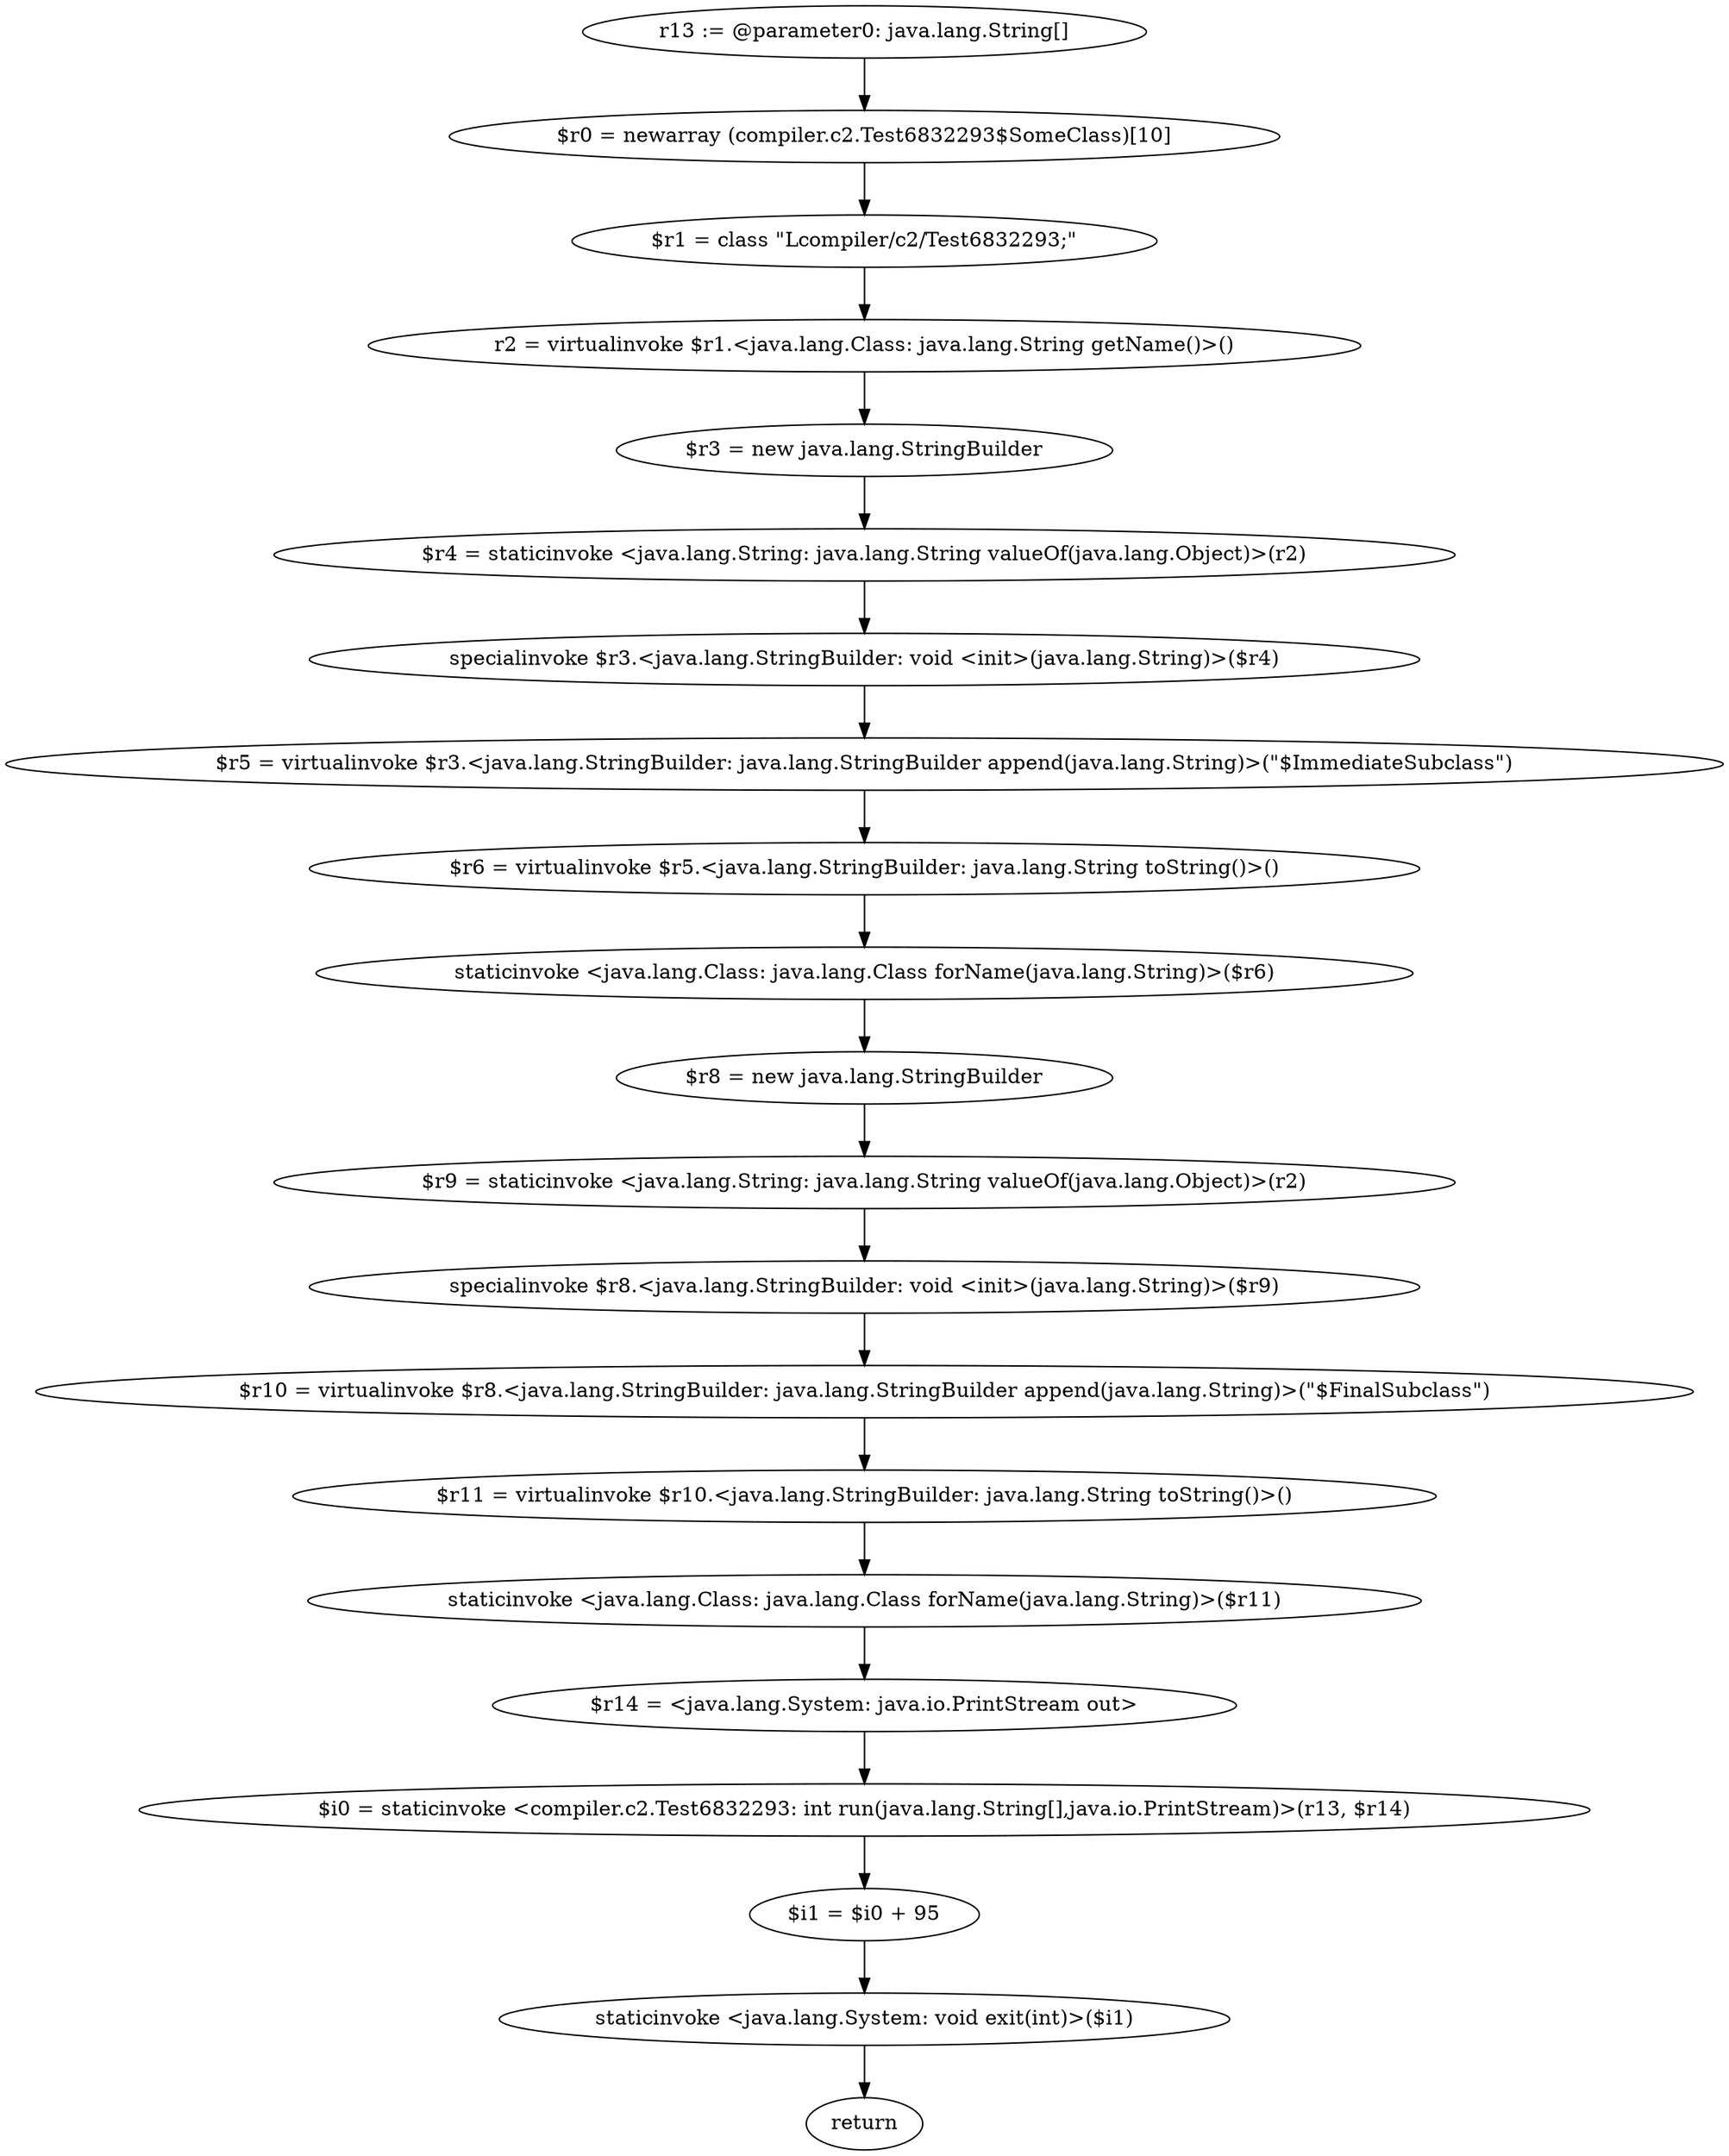 digraph "unitGraph" {
    "r13 := @parameter0: java.lang.String[]"
    "$r0 = newarray (compiler.c2.Test6832293$SomeClass)[10]"
    "$r1 = class \"Lcompiler/c2/Test6832293;\""
    "r2 = virtualinvoke $r1.<java.lang.Class: java.lang.String getName()>()"
    "$r3 = new java.lang.StringBuilder"
    "$r4 = staticinvoke <java.lang.String: java.lang.String valueOf(java.lang.Object)>(r2)"
    "specialinvoke $r3.<java.lang.StringBuilder: void <init>(java.lang.String)>($r4)"
    "$r5 = virtualinvoke $r3.<java.lang.StringBuilder: java.lang.StringBuilder append(java.lang.String)>(\"$ImmediateSubclass\")"
    "$r6 = virtualinvoke $r5.<java.lang.StringBuilder: java.lang.String toString()>()"
    "staticinvoke <java.lang.Class: java.lang.Class forName(java.lang.String)>($r6)"
    "$r8 = new java.lang.StringBuilder"
    "$r9 = staticinvoke <java.lang.String: java.lang.String valueOf(java.lang.Object)>(r2)"
    "specialinvoke $r8.<java.lang.StringBuilder: void <init>(java.lang.String)>($r9)"
    "$r10 = virtualinvoke $r8.<java.lang.StringBuilder: java.lang.StringBuilder append(java.lang.String)>(\"$FinalSubclass\")"
    "$r11 = virtualinvoke $r10.<java.lang.StringBuilder: java.lang.String toString()>()"
    "staticinvoke <java.lang.Class: java.lang.Class forName(java.lang.String)>($r11)"
    "$r14 = <java.lang.System: java.io.PrintStream out>"
    "$i0 = staticinvoke <compiler.c2.Test6832293: int run(java.lang.String[],java.io.PrintStream)>(r13, $r14)"
    "$i1 = $i0 + 95"
    "staticinvoke <java.lang.System: void exit(int)>($i1)"
    "return"
    "r13 := @parameter0: java.lang.String[]"->"$r0 = newarray (compiler.c2.Test6832293$SomeClass)[10]";
    "$r0 = newarray (compiler.c2.Test6832293$SomeClass)[10]"->"$r1 = class \"Lcompiler/c2/Test6832293;\"";
    "$r1 = class \"Lcompiler/c2/Test6832293;\""->"r2 = virtualinvoke $r1.<java.lang.Class: java.lang.String getName()>()";
    "r2 = virtualinvoke $r1.<java.lang.Class: java.lang.String getName()>()"->"$r3 = new java.lang.StringBuilder";
    "$r3 = new java.lang.StringBuilder"->"$r4 = staticinvoke <java.lang.String: java.lang.String valueOf(java.lang.Object)>(r2)";
    "$r4 = staticinvoke <java.lang.String: java.lang.String valueOf(java.lang.Object)>(r2)"->"specialinvoke $r3.<java.lang.StringBuilder: void <init>(java.lang.String)>($r4)";
    "specialinvoke $r3.<java.lang.StringBuilder: void <init>(java.lang.String)>($r4)"->"$r5 = virtualinvoke $r3.<java.lang.StringBuilder: java.lang.StringBuilder append(java.lang.String)>(\"$ImmediateSubclass\")";
    "$r5 = virtualinvoke $r3.<java.lang.StringBuilder: java.lang.StringBuilder append(java.lang.String)>(\"$ImmediateSubclass\")"->"$r6 = virtualinvoke $r5.<java.lang.StringBuilder: java.lang.String toString()>()";
    "$r6 = virtualinvoke $r5.<java.lang.StringBuilder: java.lang.String toString()>()"->"staticinvoke <java.lang.Class: java.lang.Class forName(java.lang.String)>($r6)";
    "staticinvoke <java.lang.Class: java.lang.Class forName(java.lang.String)>($r6)"->"$r8 = new java.lang.StringBuilder";
    "$r8 = new java.lang.StringBuilder"->"$r9 = staticinvoke <java.lang.String: java.lang.String valueOf(java.lang.Object)>(r2)";
    "$r9 = staticinvoke <java.lang.String: java.lang.String valueOf(java.lang.Object)>(r2)"->"specialinvoke $r8.<java.lang.StringBuilder: void <init>(java.lang.String)>($r9)";
    "specialinvoke $r8.<java.lang.StringBuilder: void <init>(java.lang.String)>($r9)"->"$r10 = virtualinvoke $r8.<java.lang.StringBuilder: java.lang.StringBuilder append(java.lang.String)>(\"$FinalSubclass\")";
    "$r10 = virtualinvoke $r8.<java.lang.StringBuilder: java.lang.StringBuilder append(java.lang.String)>(\"$FinalSubclass\")"->"$r11 = virtualinvoke $r10.<java.lang.StringBuilder: java.lang.String toString()>()";
    "$r11 = virtualinvoke $r10.<java.lang.StringBuilder: java.lang.String toString()>()"->"staticinvoke <java.lang.Class: java.lang.Class forName(java.lang.String)>($r11)";
    "staticinvoke <java.lang.Class: java.lang.Class forName(java.lang.String)>($r11)"->"$r14 = <java.lang.System: java.io.PrintStream out>";
    "$r14 = <java.lang.System: java.io.PrintStream out>"->"$i0 = staticinvoke <compiler.c2.Test6832293: int run(java.lang.String[],java.io.PrintStream)>(r13, $r14)";
    "$i0 = staticinvoke <compiler.c2.Test6832293: int run(java.lang.String[],java.io.PrintStream)>(r13, $r14)"->"$i1 = $i0 + 95";
    "$i1 = $i0 + 95"->"staticinvoke <java.lang.System: void exit(int)>($i1)";
    "staticinvoke <java.lang.System: void exit(int)>($i1)"->"return";
}
